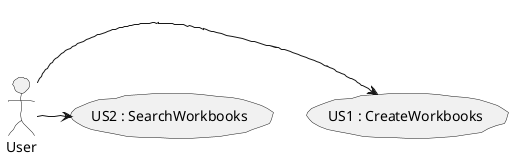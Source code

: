 @startuml us
skinparam handwritten true
skinparam monochrome true
skinparam packageStyle rect
skinparam defaultFontName FG Virgil
skinparam shadowing false


actor User

User -> (US1 : CreateWorkbooks) 
User -> (US2 : SearchWorkbooks)
@enduml